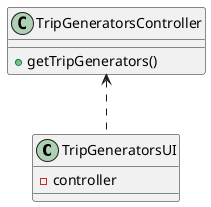 @startuml
'https://plantuml.com/class-diagram

class TripGeneratorsUI {
- controller
}

class TripGeneratorsController {
+ getTripGenerators()
}

TripGeneratorsController <.. TripGeneratorsUI

@enduml